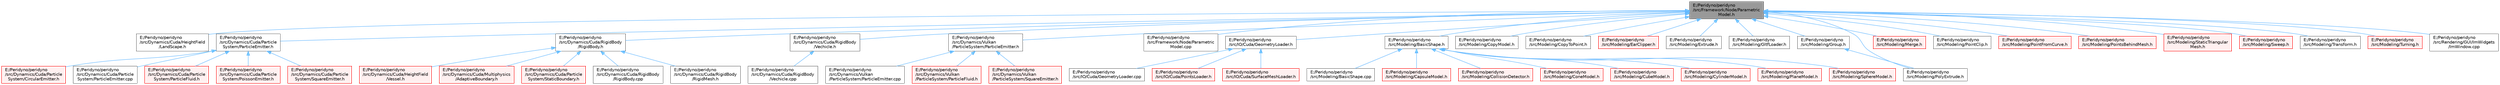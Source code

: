 digraph "E:/Peridyno/peridyno/src/Framework/Node/ParametricModel.h"
{
 // LATEX_PDF_SIZE
  bgcolor="transparent";
  edge [fontname=Helvetica,fontsize=10,labelfontname=Helvetica,labelfontsize=10];
  node [fontname=Helvetica,fontsize=10,shape=box,height=0.2,width=0.4];
  Node1 [id="Node000001",label="E:/Peridyno/peridyno\l/src/Framework/Node/Parametric\lModel.h",height=0.2,width=0.4,color="gray40", fillcolor="grey60", style="filled", fontcolor="black",tooltip=" "];
  Node1 -> Node2 [id="edge1_Node000001_Node000002",dir="back",color="steelblue1",style="solid",tooltip=" "];
  Node2 [id="Node000002",label="E:/Peridyno/peridyno\l/src/Dynamics/Cuda/HeightField\l/LandScape.h",height=0.2,width=0.4,color="grey40", fillcolor="white", style="filled",URL="$_land_scape_8h.html",tooltip=" "];
  Node1 -> Node3 [id="edge2_Node000001_Node000003",dir="back",color="steelblue1",style="solid",tooltip=" "];
  Node3 [id="Node000003",label="E:/Peridyno/peridyno\l/src/Dynamics/Cuda/Particle\lSystem/ParticleEmitter.h",height=0.2,width=0.4,color="grey40", fillcolor="white", style="filled",URL="$_cuda_2_particle_system_2_particle_emitter_8h.html",tooltip=" "];
  Node3 -> Node4 [id="edge3_Node000003_Node000004",dir="back",color="steelblue1",style="solid",tooltip=" "];
  Node4 [id="Node000004",label="E:/Peridyno/peridyno\l/src/Dynamics/Cuda/Particle\lSystem/CircularEmitter.h",height=0.2,width=0.4,color="red", fillcolor="#FFF0F0", style="filled",URL="$_circular_emitter_8h.html",tooltip=" "];
  Node3 -> Node8 [id="edge4_Node000003_Node000008",dir="back",color="steelblue1",style="solid",tooltip=" "];
  Node8 [id="Node000008",label="E:/Peridyno/peridyno\l/src/Dynamics/Cuda/Particle\lSystem/ParticleEmitter.cpp",height=0.2,width=0.4,color="grey40", fillcolor="white", style="filled",URL="$_cuda_2_particle_system_2_particle_emitter_8cpp.html",tooltip=" "];
  Node3 -> Node9 [id="edge5_Node000003_Node000009",dir="back",color="steelblue1",style="solid",tooltip=" "];
  Node9 [id="Node000009",label="E:/Peridyno/peridyno\l/src/Dynamics/Cuda/Particle\lSystem/ParticleFluid.h",height=0.2,width=0.4,color="red", fillcolor="#FFF0F0", style="filled",URL="$_cuda_2_particle_system_2_particle_fluid_8h.html",tooltip=" "];
  Node3 -> Node11 [id="edge6_Node000003_Node000011",dir="back",color="steelblue1",style="solid",tooltip=" "];
  Node11 [id="Node000011",label="E:/Peridyno/peridyno\l/src/Dynamics/Cuda/Particle\lSystem/PoissonEmitter.h",height=0.2,width=0.4,color="red", fillcolor="#FFF0F0", style="filled",URL="$_poisson_emitter_8h.html",tooltip=" "];
  Node3 -> Node13 [id="edge7_Node000003_Node000013",dir="back",color="steelblue1",style="solid",tooltip=" "];
  Node13 [id="Node000013",label="E:/Peridyno/peridyno\l/src/Dynamics/Cuda/Particle\lSystem/SquareEmitter.h",height=0.2,width=0.4,color="red", fillcolor="#FFF0F0", style="filled",URL="$_cuda_2_particle_system_2_square_emitter_8h.html",tooltip=" "];
  Node1 -> Node15 [id="edge8_Node000001_Node000015",dir="back",color="steelblue1",style="solid",tooltip=" "];
  Node15 [id="Node000015",label="E:/Peridyno/peridyno\l/src/Dynamics/Cuda/RigidBody\l/RigidBody.h",height=0.2,width=0.4,color="grey40", fillcolor="white", style="filled",URL="$_rigid_body_8h.html",tooltip=" "];
  Node15 -> Node16 [id="edge9_Node000015_Node000016",dir="back",color="steelblue1",style="solid",tooltip=" "];
  Node16 [id="Node000016",label="E:/Peridyno/peridyno\l/src/Dynamics/Cuda/HeightField\l/Vessel.h",height=0.2,width=0.4,color="red", fillcolor="#FFF0F0", style="filled",URL="$_vessel_8h.html",tooltip=" "];
  Node15 -> Node20 [id="edge10_Node000015_Node000020",dir="back",color="steelblue1",style="solid",tooltip=" "];
  Node20 [id="Node000020",label="E:/Peridyno/peridyno\l/src/Dynamics/Cuda/Multiphysics\l/AdaptiveBoundary.h",height=0.2,width=0.4,color="red", fillcolor="#FFF0F0", style="filled",URL="$_adaptive_boundary_8h.html",tooltip=" "];
  Node15 -> Node22 [id="edge11_Node000015_Node000022",dir="back",color="steelblue1",style="solid",tooltip=" "];
  Node22 [id="Node000022",label="E:/Peridyno/peridyno\l/src/Dynamics/Cuda/Particle\lSystem/StaticBoundary.h",height=0.2,width=0.4,color="red", fillcolor="#FFF0F0", style="filled",URL="$_static_boundary_8h.html",tooltip=" "];
  Node15 -> Node24 [id="edge12_Node000015_Node000024",dir="back",color="steelblue1",style="solid",tooltip=" "];
  Node24 [id="Node000024",label="E:/Peridyno/peridyno\l/src/Dynamics/Cuda/RigidBody\l/RigidBody.cpp",height=0.2,width=0.4,color="grey40", fillcolor="white", style="filled",URL="$_rigid_body_8cpp.html",tooltip=" "];
  Node15 -> Node25 [id="edge13_Node000015_Node000025",dir="back",color="steelblue1",style="solid",tooltip=" "];
  Node25 [id="Node000025",label="E:/Peridyno/peridyno\l/src/Dynamics/Cuda/RigidBody\l/RigidMesh.h",height=0.2,width=0.4,color="grey40", fillcolor="white", style="filled",URL="$_rigid_mesh_8h.html",tooltip=" "];
  Node1 -> Node26 [id="edge14_Node000001_Node000026",dir="back",color="steelblue1",style="solid",tooltip=" "];
  Node26 [id="Node000026",label="E:/Peridyno/peridyno\l/src/Dynamics/Cuda/RigidBody\l/Vechicle.h",height=0.2,width=0.4,color="grey40", fillcolor="white", style="filled",URL="$_vechicle_8h.html",tooltip=" "];
  Node26 -> Node27 [id="edge15_Node000026_Node000027",dir="back",color="steelblue1",style="solid",tooltip=" "];
  Node27 [id="Node000027",label="E:/Peridyno/peridyno\l/src/Dynamics/Cuda/RigidBody\l/Vechicle.cpp",height=0.2,width=0.4,color="grey40", fillcolor="white", style="filled",URL="$_vechicle_8cpp.html",tooltip=" "];
  Node1 -> Node28 [id="edge16_Node000001_Node000028",dir="back",color="steelblue1",style="solid",tooltip=" "];
  Node28 [id="Node000028",label="E:/Peridyno/peridyno\l/src/Dynamics/Vulkan\l/ParticleSystem/ParticleEmitter.h",height=0.2,width=0.4,color="grey40", fillcolor="white", style="filled",URL="$_vulkan_2_particle_system_2_particle_emitter_8h.html",tooltip=" "];
  Node28 -> Node29 [id="edge17_Node000028_Node000029",dir="back",color="steelblue1",style="solid",tooltip=" "];
  Node29 [id="Node000029",label="E:/Peridyno/peridyno\l/src/Dynamics/Vulkan\l/ParticleSystem/ParticleEmitter.cpp",height=0.2,width=0.4,color="grey40", fillcolor="white", style="filled",URL="$_vulkan_2_particle_system_2_particle_emitter_8cpp.html",tooltip=" "];
  Node28 -> Node30 [id="edge18_Node000028_Node000030",dir="back",color="steelblue1",style="solid",tooltip=" "];
  Node30 [id="Node000030",label="E:/Peridyno/peridyno\l/src/Dynamics/Vulkan\l/ParticleSystem/ParticleFluid.h",height=0.2,width=0.4,color="red", fillcolor="#FFF0F0", style="filled",URL="$_vulkan_2_particle_system_2_particle_fluid_8h.html",tooltip=" "];
  Node28 -> Node33 [id="edge19_Node000028_Node000033",dir="back",color="steelblue1",style="solid",tooltip=" "];
  Node33 [id="Node000033",label="E:/Peridyno/peridyno\l/src/Dynamics/Vulkan\l/ParticleSystem/SquareEmitter.h",height=0.2,width=0.4,color="red", fillcolor="#FFF0F0", style="filled",URL="$_vulkan_2_particle_system_2_square_emitter_8h.html",tooltip=" "];
  Node1 -> Node35 [id="edge20_Node000001_Node000035",dir="back",color="steelblue1",style="solid",tooltip=" "];
  Node35 [id="Node000035",label="E:/Peridyno/peridyno\l/src/Framework/Node/Parametric\lModel.cpp",height=0.2,width=0.4,color="grey40", fillcolor="white", style="filled",URL="$_parametric_model_8cpp.html",tooltip=" "];
  Node1 -> Node36 [id="edge21_Node000001_Node000036",dir="back",color="steelblue1",style="solid",tooltip=" "];
  Node36 [id="Node000036",label="E:/Peridyno/peridyno\l/src/IO/Cuda/GeometryLoader.h",height=0.2,width=0.4,color="grey40", fillcolor="white", style="filled",URL="$_geometry_loader_8h.html",tooltip=" "];
  Node36 -> Node37 [id="edge22_Node000036_Node000037",dir="back",color="steelblue1",style="solid",tooltip=" "];
  Node37 [id="Node000037",label="E:/Peridyno/peridyno\l/src/IO/Cuda/GeometryLoader.cpp",height=0.2,width=0.4,color="grey40", fillcolor="white", style="filled",URL="$_geometry_loader_8cpp.html",tooltip=" "];
  Node36 -> Node38 [id="edge23_Node000036_Node000038",dir="back",color="steelblue1",style="solid",tooltip=" "];
  Node38 [id="Node000038",label="E:/Peridyno/peridyno\l/src/IO/Cuda/PointsLoader.h",height=0.2,width=0.4,color="red", fillcolor="#FFF0F0", style="filled",URL="$_points_loader_8h.html",tooltip=" "];
  Node36 -> Node41 [id="edge24_Node000036_Node000041",dir="back",color="steelblue1",style="solid",tooltip=" "];
  Node41 [id="Node000041",label="E:/Peridyno/peridyno\l/src/IO/Cuda/SurfaceMeshLoader.h",height=0.2,width=0.4,color="red", fillcolor="#FFF0F0", style="filled",URL="$_surface_mesh_loader_8h.html",tooltip=" "];
  Node1 -> Node43 [id="edge25_Node000001_Node000043",dir="back",color="steelblue1",style="solid",tooltip=" "];
  Node43 [id="Node000043",label="E:/Peridyno/peridyno\l/src/Modeling/BasicShape.h",height=0.2,width=0.4,color="grey40", fillcolor="white", style="filled",URL="$_basic_shape_8h.html",tooltip=" "];
  Node43 -> Node44 [id="edge26_Node000043_Node000044",dir="back",color="steelblue1",style="solid",tooltip=" "];
  Node44 [id="Node000044",label="E:/Peridyno/peridyno\l/src/Modeling/BasicShape.cpp",height=0.2,width=0.4,color="grey40", fillcolor="white", style="filled",URL="$_basic_shape_8cpp.html",tooltip=" "];
  Node43 -> Node45 [id="edge27_Node000043_Node000045",dir="back",color="steelblue1",style="solid",tooltip=" "];
  Node45 [id="Node000045",label="E:/Peridyno/peridyno\l/src/Modeling/CapsuleModel.h",height=0.2,width=0.4,color="red", fillcolor="#FFF0F0", style="filled",URL="$_capsule_model_8h.html",tooltip=" "];
  Node43 -> Node49 [id="edge28_Node000043_Node000049",dir="back",color="steelblue1",style="solid",tooltip=" "];
  Node49 [id="Node000049",label="E:/Peridyno/peridyno\l/src/Modeling/CollisionDetector.h",height=0.2,width=0.4,color="red", fillcolor="#FFF0F0", style="filled",URL="$_collision_detector_8h.html",tooltip=" "];
  Node43 -> Node50 [id="edge29_Node000043_Node000050",dir="back",color="steelblue1",style="solid",tooltip=" "];
  Node50 [id="Node000050",label="E:/Peridyno/peridyno\l/src/Modeling/ConeModel.h",height=0.2,width=0.4,color="red", fillcolor="#FFF0F0", style="filled",URL="$_cone_model_8h.html",tooltip=" "];
  Node43 -> Node52 [id="edge30_Node000043_Node000052",dir="back",color="steelblue1",style="solid",tooltip=" "];
  Node52 [id="Node000052",label="E:/Peridyno/peridyno\l/src/Modeling/CubeModel.h",height=0.2,width=0.4,color="red", fillcolor="#FFF0F0", style="filled",URL="$_cube_model_8h.html",tooltip=" "];
  Node43 -> Node54 [id="edge31_Node000043_Node000054",dir="back",color="steelblue1",style="solid",tooltip=" "];
  Node54 [id="Node000054",label="E:/Peridyno/peridyno\l/src/Modeling/CylinderModel.h",height=0.2,width=0.4,color="red", fillcolor="#FFF0F0", style="filled",URL="$_cylinder_model_8h.html",tooltip=" "];
  Node43 -> Node56 [id="edge32_Node000043_Node000056",dir="back",color="steelblue1",style="solid",tooltip=" "];
  Node56 [id="Node000056",label="E:/Peridyno/peridyno\l/src/Modeling/PlaneModel.h",height=0.2,width=0.4,color="red", fillcolor="#FFF0F0", style="filled",URL="$_plane_model_8h.html",tooltip=" "];
  Node43 -> Node58 [id="edge33_Node000043_Node000058",dir="back",color="steelblue1",style="solid",tooltip=" "];
  Node58 [id="Node000058",label="E:/Peridyno/peridyno\l/src/Modeling/SphereModel.h",height=0.2,width=0.4,color="red", fillcolor="#FFF0F0", style="filled",URL="$_sphere_model_8h.html",tooltip=" "];
  Node1 -> Node60 [id="edge34_Node000001_Node000060",dir="back",color="steelblue1",style="solid",tooltip=" "];
  Node60 [id="Node000060",label="E:/Peridyno/peridyno\l/src/Modeling/CopyModel.h",height=0.2,width=0.4,color="grey40", fillcolor="white", style="filled",URL="$_copy_model_8h.html",tooltip=" "];
  Node1 -> Node61 [id="edge35_Node000001_Node000061",dir="back",color="steelblue1",style="solid",tooltip=" "];
  Node61 [id="Node000061",label="E:/Peridyno/peridyno\l/src/Modeling/CopyToPoint.h",height=0.2,width=0.4,color="grey40", fillcolor="white", style="filled",URL="$_copy_to_point_8h.html",tooltip=" "];
  Node1 -> Node62 [id="edge36_Node000001_Node000062",dir="back",color="steelblue1",style="solid",tooltip=" "];
  Node62 [id="Node000062",label="E:/Peridyno/peridyno\l/src/Modeling/EarClipper.h",height=0.2,width=0.4,color="red", fillcolor="#FFF0F0", style="filled",URL="$_ear_clipper_8h.html",tooltip=" "];
  Node1 -> Node65 [id="edge37_Node000001_Node000065",dir="back",color="steelblue1",style="solid",tooltip=" "];
  Node65 [id="Node000065",label="E:/Peridyno/peridyno\l/src/Modeling/Extrude.h",height=0.2,width=0.4,color="grey40", fillcolor="white", style="filled",URL="$_extrude_8h.html",tooltip=" "];
  Node1 -> Node66 [id="edge38_Node000001_Node000066",dir="back",color="steelblue1",style="solid",tooltip=" "];
  Node66 [id="Node000066",label="E:/Peridyno/peridyno\l/src/Modeling/GltfLoader.h",height=0.2,width=0.4,color="grey40", fillcolor="white", style="filled",URL="$_gltf_loader_8h.html",tooltip=" "];
  Node1 -> Node67 [id="edge39_Node000001_Node000067",dir="back",color="steelblue1",style="solid",tooltip=" "];
  Node67 [id="Node000067",label="E:/Peridyno/peridyno\l/src/Modeling/Group.h",height=0.2,width=0.4,color="grey40", fillcolor="white", style="filled",URL="$_modeling_2_group_8h.html",tooltip=" "];
  Node67 -> Node68 [id="edge40_Node000067_Node000068",dir="back",color="steelblue1",style="solid",tooltip=" "];
  Node68 [id="Node000068",label="E:/Peridyno/peridyno\l/src/Modeling/PolyExtrude.h",height=0.2,width=0.4,color="grey40", fillcolor="white", style="filled",URL="$_poly_extrude_8h.html",tooltip=" "];
  Node1 -> Node69 [id="edge41_Node000001_Node000069",dir="back",color="steelblue1",style="solid",tooltip=" "];
  Node69 [id="Node000069",label="E:/Peridyno/peridyno\l/src/Modeling/Merge.h",height=0.2,width=0.4,color="red", fillcolor="#FFF0F0", style="filled",URL="$_merge_8h.html",tooltip=" "];
  Node1 -> Node70 [id="edge42_Node000001_Node000070",dir="back",color="steelblue1",style="solid",tooltip=" "];
  Node70 [id="Node000070",label="E:/Peridyno/peridyno\l/src/Modeling/PointClip.h",height=0.2,width=0.4,color="grey40", fillcolor="white", style="filled",URL="$_point_clip_8h.html",tooltip=" "];
  Node1 -> Node71 [id="edge43_Node000001_Node000071",dir="back",color="steelblue1",style="solid",tooltip=" "];
  Node71 [id="Node000071",label="E:/Peridyno/peridyno\l/src/Modeling/PointFromCurve.h",height=0.2,width=0.4,color="red", fillcolor="#FFF0F0", style="filled",URL="$_point_from_curve_8h.html",tooltip=" "];
  Node1 -> Node73 [id="edge44_Node000001_Node000073",dir="back",color="steelblue1",style="solid",tooltip=" "];
  Node73 [id="Node000073",label="E:/Peridyno/peridyno\l/src/Modeling/PointsBehindMesh.h",height=0.2,width=0.4,color="red", fillcolor="#FFF0F0", style="filled",URL="$_points_behind_mesh_8h.html",tooltip=" "];
  Node1 -> Node68 [id="edge45_Node000001_Node000068",dir="back",color="steelblue1",style="solid",tooltip=" "];
  Node1 -> Node75 [id="edge46_Node000001_Node000075",dir="back",color="steelblue1",style="solid",tooltip=" "];
  Node75 [id="Node000075",label="E:/Peridyno/peridyno\l/src/Modeling/StaticTriangular\lMesh.h",height=0.2,width=0.4,color="red", fillcolor="#FFF0F0", style="filled",URL="$_static_triangular_mesh_8h.html",tooltip=" "];
  Node1 -> Node77 [id="edge47_Node000001_Node000077",dir="back",color="steelblue1",style="solid",tooltip=" "];
  Node77 [id="Node000077",label="E:/Peridyno/peridyno\l/src/Modeling/Sweep.h",height=0.2,width=0.4,color="red", fillcolor="#FFF0F0", style="filled",URL="$_sweep_8h.html",tooltip=" "];
  Node1 -> Node78 [id="edge48_Node000001_Node000078",dir="back",color="steelblue1",style="solid",tooltip=" "];
  Node78 [id="Node000078",label="E:/Peridyno/peridyno\l/src/Modeling/Transform.h",height=0.2,width=0.4,color="grey40", fillcolor="white", style="filled",URL="$_transform_8h.html",tooltip=" "];
  Node1 -> Node79 [id="edge49_Node000001_Node000079",dir="back",color="steelblue1",style="solid",tooltip=" "];
  Node79 [id="Node000079",label="E:/Peridyno/peridyno\l/src/Modeling/Turning.h",height=0.2,width=0.4,color="red", fillcolor="#FFF0F0", style="filled",URL="$_turning_8h.html",tooltip=" "];
  Node1 -> Node81 [id="edge50_Node000001_Node000081",dir="back",color="steelblue1",style="solid",tooltip=" "];
  Node81 [id="Node000081",label="E:/Peridyno/peridyno\l/src/Rendering/GUI/ImWidgets\l/ImWindow.cpp",height=0.2,width=0.4,color="grey40", fillcolor="white", style="filled",URL="$_im_window_8cpp.html",tooltip=" "];
}
